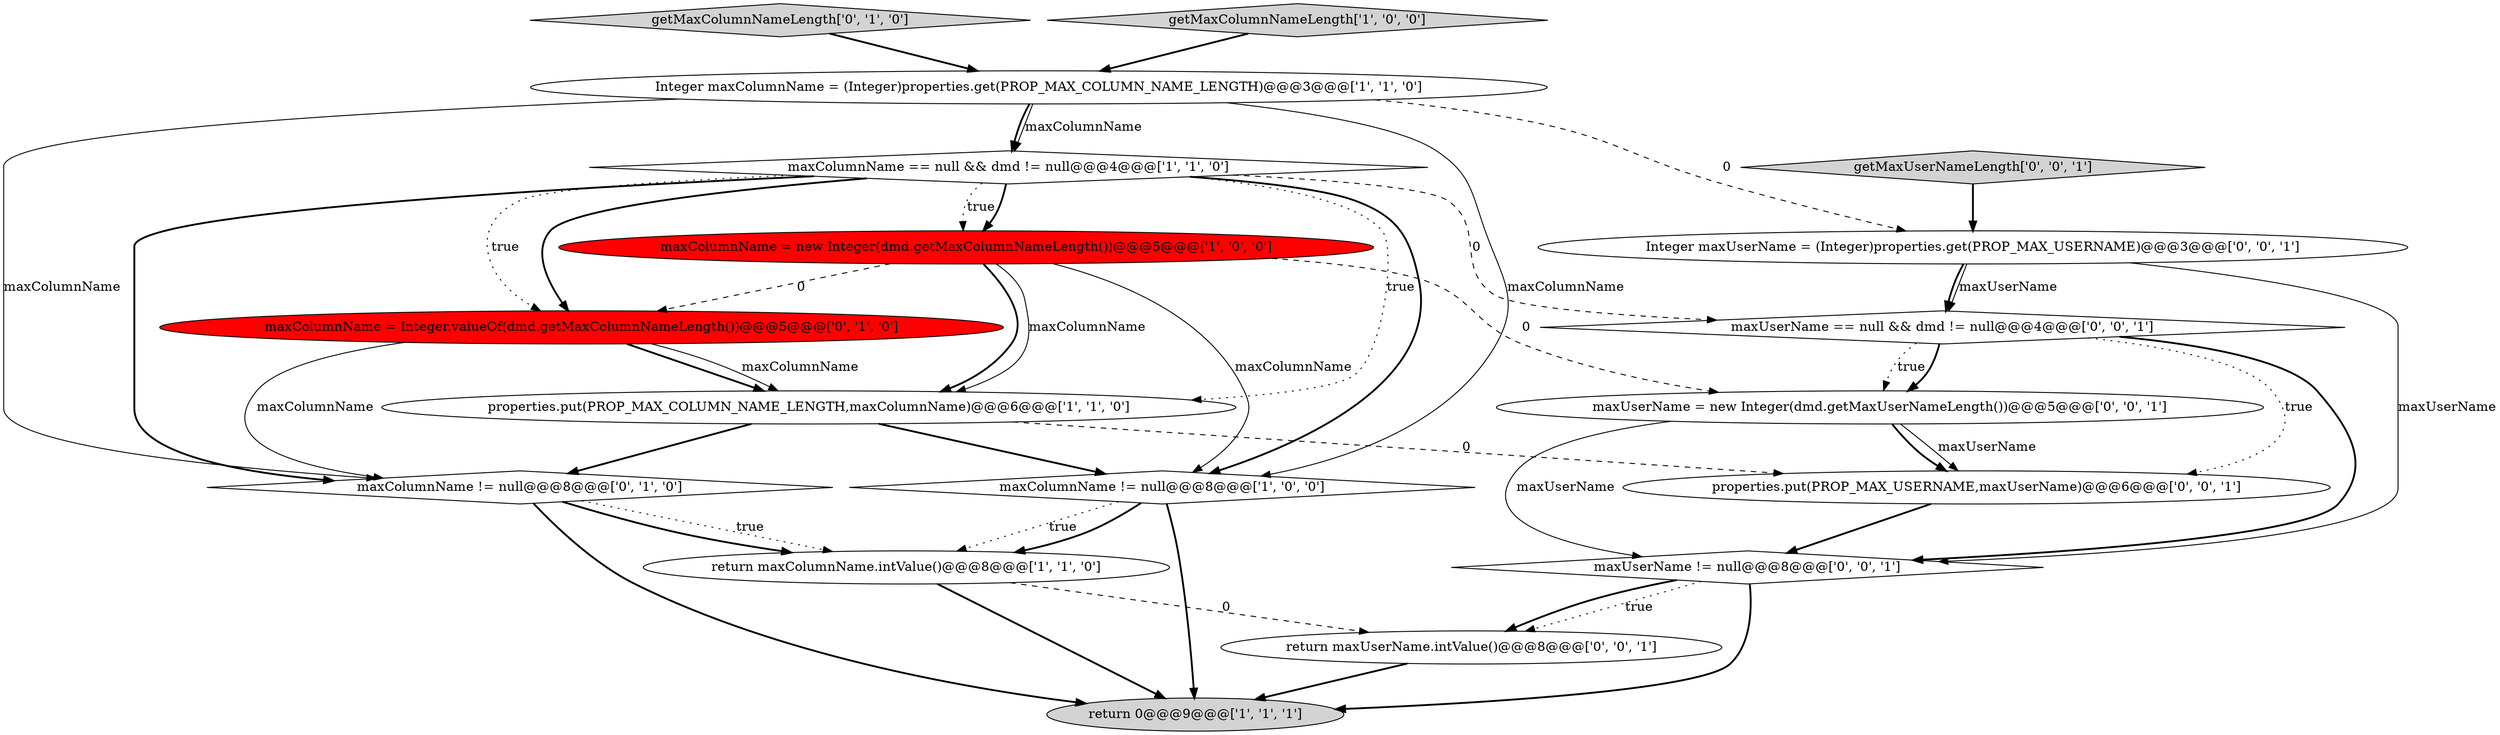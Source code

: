 digraph {
14 [style = filled, label = "return maxUserName.intValue()@@@8@@@['0', '0', '1']", fillcolor = white, shape = ellipse image = "AAA0AAABBB3BBB"];
3 [style = filled, label = "return maxColumnName.intValue()@@@8@@@['1', '1', '0']", fillcolor = white, shape = ellipse image = "AAA0AAABBB1BBB"];
9 [style = filled, label = "maxColumnName = Integer.valueOf(dmd.getMaxColumnNameLength())@@@5@@@['0', '1', '0']", fillcolor = red, shape = ellipse image = "AAA1AAABBB2BBB"];
11 [style = filled, label = "maxUserName == null && dmd != null@@@4@@@['0', '0', '1']", fillcolor = white, shape = diamond image = "AAA0AAABBB3BBB"];
5 [style = filled, label = "Integer maxColumnName = (Integer)properties.get(PROP_MAX_COLUMN_NAME_LENGTH)@@@3@@@['1', '1', '0']", fillcolor = white, shape = ellipse image = "AAA0AAABBB1BBB"];
6 [style = filled, label = "maxColumnName == null && dmd != null@@@4@@@['1', '1', '0']", fillcolor = white, shape = diamond image = "AAA0AAABBB1BBB"];
15 [style = filled, label = "Integer maxUserName = (Integer)properties.get(PROP_MAX_USERNAME)@@@3@@@['0', '0', '1']", fillcolor = white, shape = ellipse image = "AAA0AAABBB3BBB"];
17 [style = filled, label = "properties.put(PROP_MAX_USERNAME,maxUserName)@@@6@@@['0', '0', '1']", fillcolor = white, shape = ellipse image = "AAA0AAABBB3BBB"];
10 [style = filled, label = "maxColumnName != null@@@8@@@['0', '1', '0']", fillcolor = white, shape = diamond image = "AAA0AAABBB2BBB"];
13 [style = filled, label = "maxUserName != null@@@8@@@['0', '0', '1']", fillcolor = white, shape = diamond image = "AAA0AAABBB3BBB"];
8 [style = filled, label = "getMaxColumnNameLength['0', '1', '0']", fillcolor = lightgray, shape = diamond image = "AAA0AAABBB2BBB"];
4 [style = filled, label = "getMaxColumnNameLength['1', '0', '0']", fillcolor = lightgray, shape = diamond image = "AAA0AAABBB1BBB"];
1 [style = filled, label = "properties.put(PROP_MAX_COLUMN_NAME_LENGTH,maxColumnName)@@@6@@@['1', '1', '0']", fillcolor = white, shape = ellipse image = "AAA0AAABBB1BBB"];
7 [style = filled, label = "maxColumnName = new Integer(dmd.getMaxColumnNameLength())@@@5@@@['1', '0', '0']", fillcolor = red, shape = ellipse image = "AAA1AAABBB1BBB"];
12 [style = filled, label = "maxUserName = new Integer(dmd.getMaxUserNameLength())@@@5@@@['0', '0', '1']", fillcolor = white, shape = ellipse image = "AAA0AAABBB3BBB"];
2 [style = filled, label = "maxColumnName != null@@@8@@@['1', '0', '0']", fillcolor = white, shape = diamond image = "AAA0AAABBB1BBB"];
16 [style = filled, label = "getMaxUserNameLength['0', '0', '1']", fillcolor = lightgray, shape = diamond image = "AAA0AAABBB3BBB"];
0 [style = filled, label = "return 0@@@9@@@['1', '1', '1']", fillcolor = lightgray, shape = ellipse image = "AAA0AAABBB1BBB"];
2->3 [style = dotted, label="true"];
16->15 [style = bold, label=""];
7->1 [style = bold, label=""];
5->10 [style = solid, label="maxColumnName"];
2->3 [style = bold, label=""];
11->12 [style = dotted, label="true"];
12->17 [style = bold, label=""];
6->11 [style = dashed, label="0"];
6->1 [style = dotted, label="true"];
11->17 [style = dotted, label="true"];
10->3 [style = dotted, label="true"];
10->3 [style = bold, label=""];
11->12 [style = bold, label=""];
12->17 [style = solid, label="maxUserName"];
9->10 [style = solid, label="maxColumnName"];
5->6 [style = solid, label="maxColumnName"];
3->0 [style = bold, label=""];
6->2 [style = bold, label=""];
15->11 [style = solid, label="maxUserName"];
7->1 [style = solid, label="maxColumnName"];
2->0 [style = bold, label=""];
1->17 [style = dashed, label="0"];
5->6 [style = bold, label=""];
8->5 [style = bold, label=""];
15->11 [style = bold, label=""];
14->0 [style = bold, label=""];
6->9 [style = dotted, label="true"];
7->9 [style = dashed, label="0"];
7->2 [style = solid, label="maxColumnName"];
6->10 [style = bold, label=""];
10->0 [style = bold, label=""];
11->13 [style = bold, label=""];
6->7 [style = dotted, label="true"];
7->12 [style = dashed, label="0"];
12->13 [style = solid, label="maxUserName"];
1->2 [style = bold, label=""];
17->13 [style = bold, label=""];
15->13 [style = solid, label="maxUserName"];
6->9 [style = bold, label=""];
5->2 [style = solid, label="maxColumnName"];
6->7 [style = bold, label=""];
9->1 [style = bold, label=""];
1->10 [style = bold, label=""];
13->14 [style = dotted, label="true"];
5->15 [style = dashed, label="0"];
4->5 [style = bold, label=""];
13->14 [style = bold, label=""];
3->14 [style = dashed, label="0"];
9->1 [style = solid, label="maxColumnName"];
13->0 [style = bold, label=""];
}
